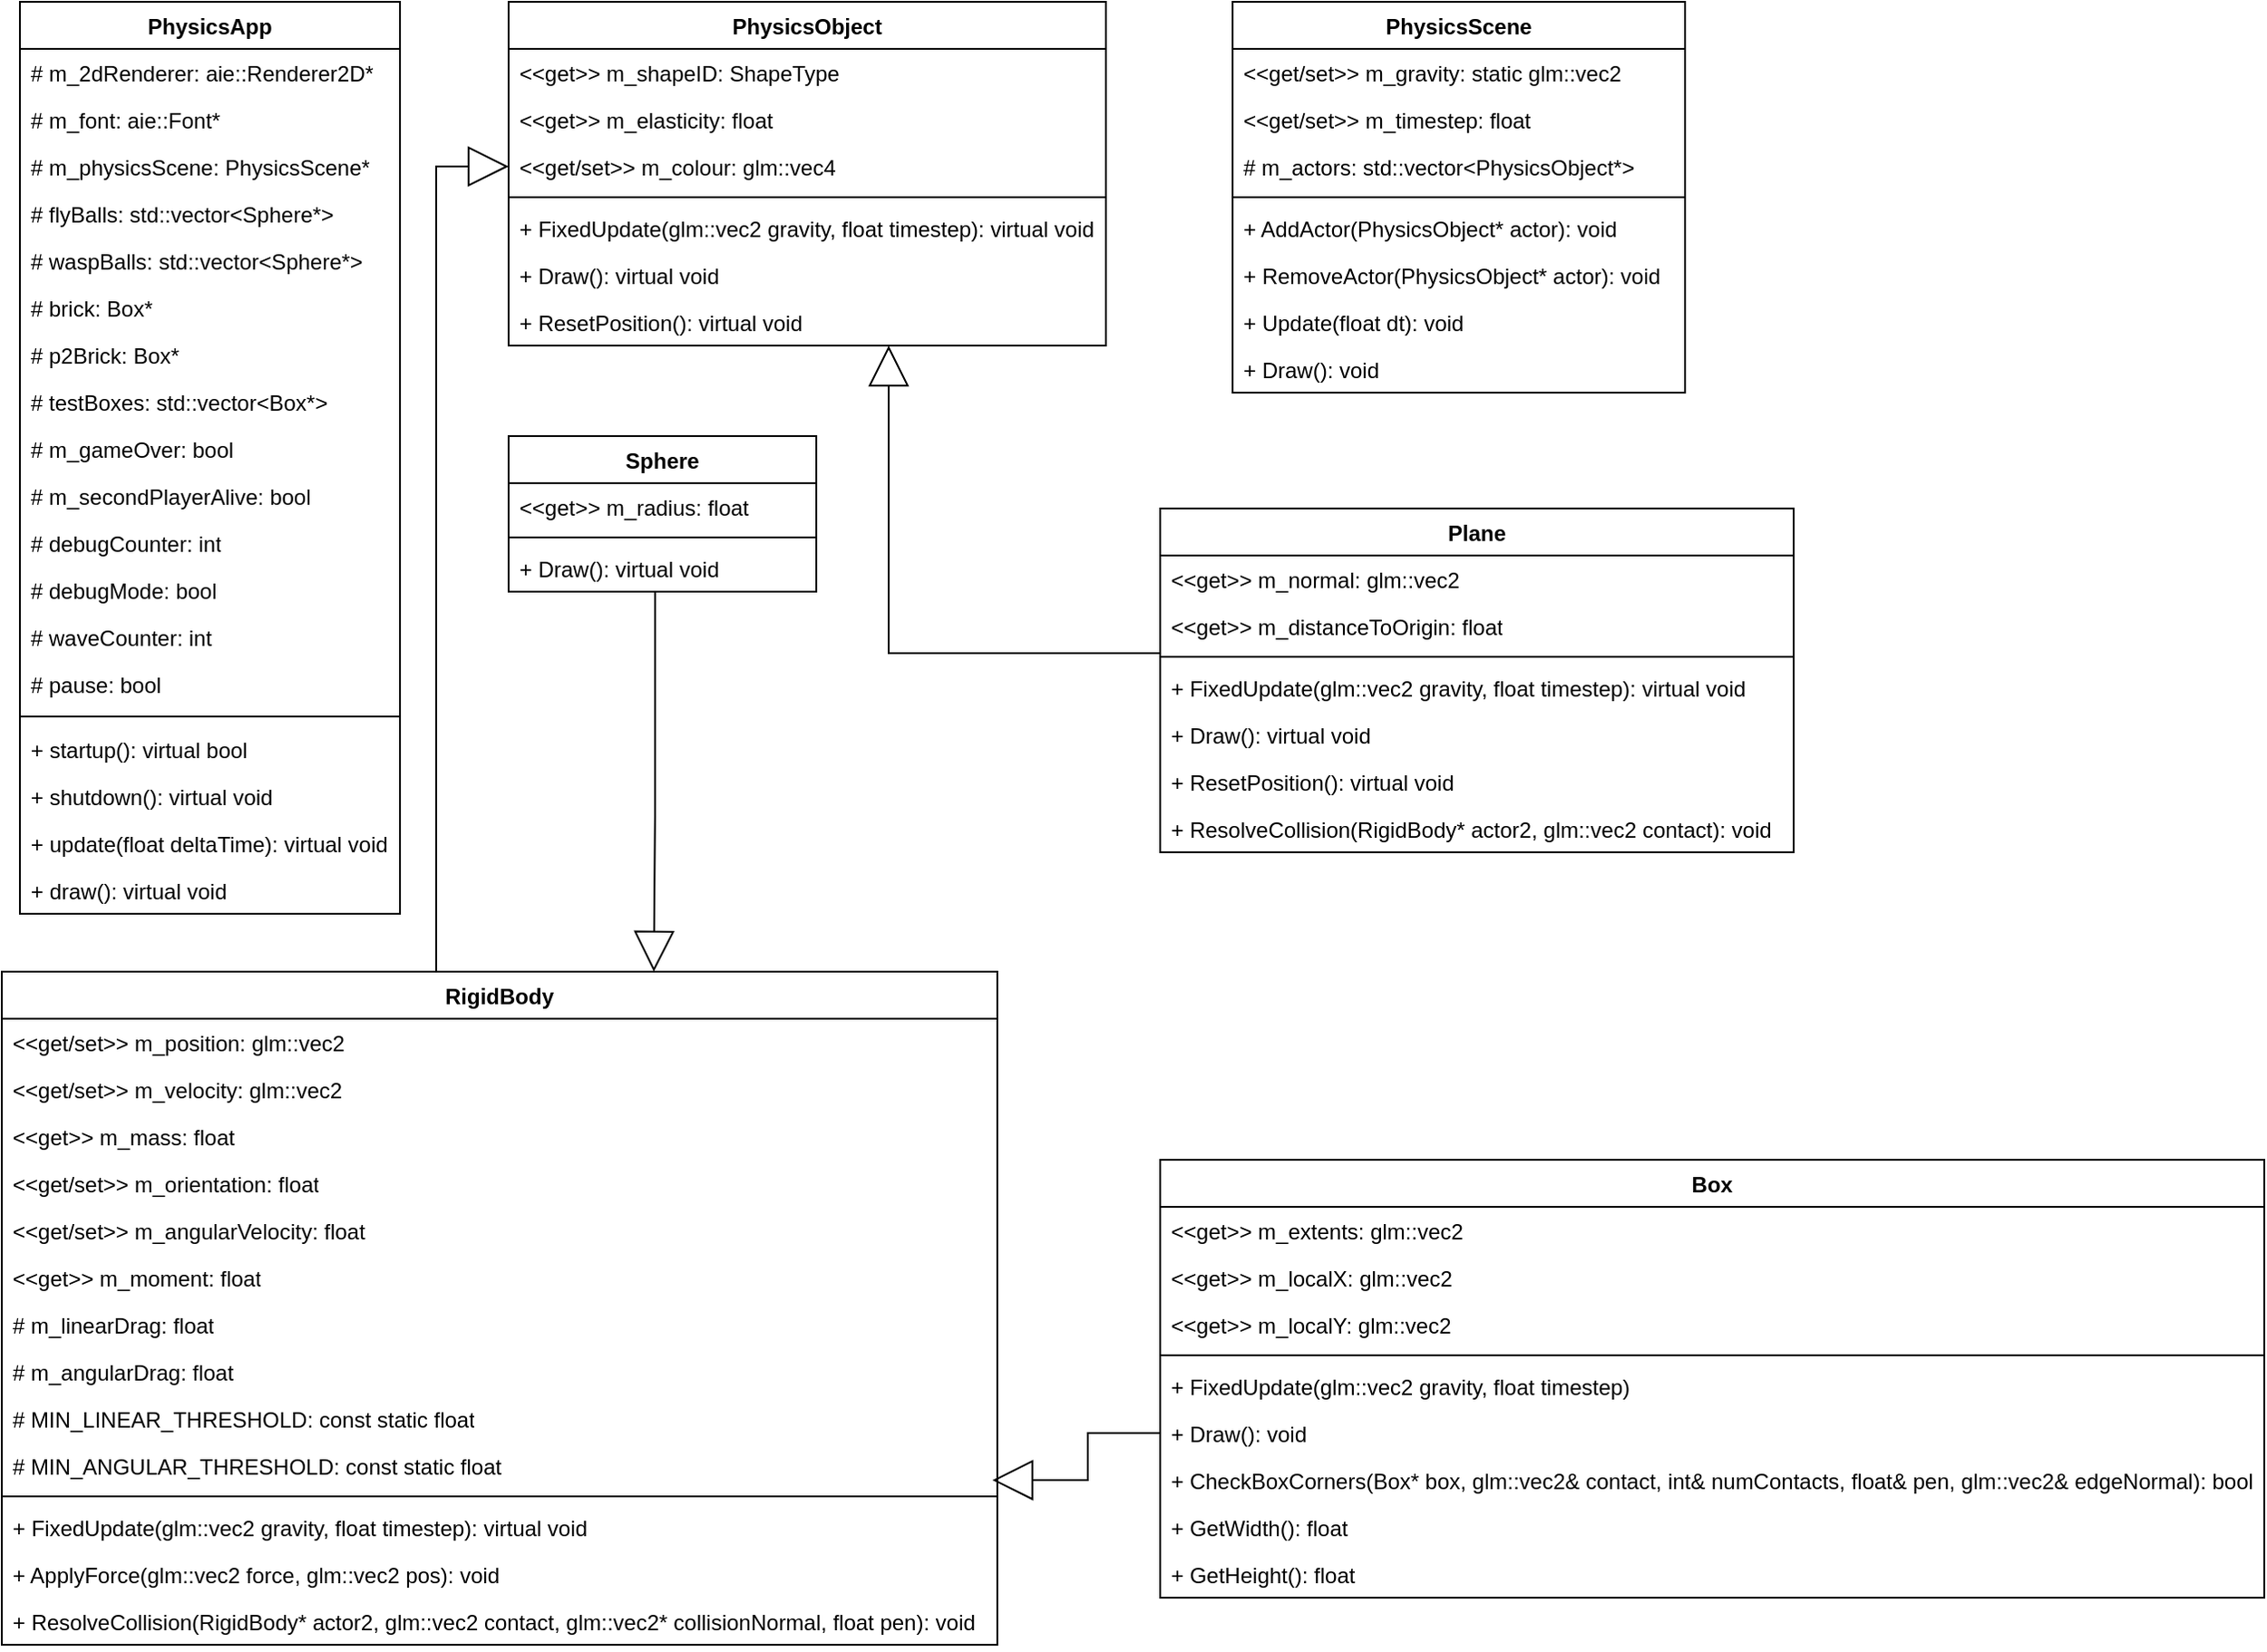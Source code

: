 <mxfile version="26.0.14">
  <diagram name="Page-1" id="wXo52lBOXI_3Bi-h2nfO">
    <mxGraphModel dx="1434" dy="780" grid="1" gridSize="10" guides="1" tooltips="1" connect="1" arrows="1" fold="1" page="1" pageScale="1" pageWidth="850" pageHeight="1100" math="0" shadow="0">
      <root>
        <mxCell id="0" />
        <mxCell id="1" parent="0" />
        <mxCell id="51-H1BaUCqU_3-FB2eF7-1" value="PhysicsApp" style="swimlane;fontStyle=1;align=center;verticalAlign=top;childLayout=stackLayout;horizontal=1;startSize=26;horizontalStack=0;resizeParent=1;resizeParentMax=0;resizeLast=0;collapsible=1;marginBottom=0;whiteSpace=wrap;html=1;" parent="1" vertex="1">
          <mxGeometry x="50" y="40" width="210" height="504" as="geometry" />
        </mxCell>
        <mxCell id="51-H1BaUCqU_3-FB2eF7-2" value="# m_2dRenderer: aie::Renderer2D*&lt;div&gt;&lt;br&gt;&lt;/div&gt;" style="text;strokeColor=none;fillColor=none;align=left;verticalAlign=top;spacingLeft=4;spacingRight=4;overflow=hidden;rotatable=0;points=[[0,0.5],[1,0.5]];portConstraint=eastwest;whiteSpace=wrap;html=1;" parent="51-H1BaUCqU_3-FB2eF7-1" vertex="1">
          <mxGeometry y="26" width="210" height="26" as="geometry" />
        </mxCell>
        <mxCell id="51-H1BaUCqU_3-FB2eF7-5" value="# m_font: aie::Font*" style="text;strokeColor=none;fillColor=none;align=left;verticalAlign=top;spacingLeft=4;spacingRight=4;overflow=hidden;rotatable=0;points=[[0,0.5],[1,0.5]];portConstraint=eastwest;whiteSpace=wrap;html=1;" parent="51-H1BaUCqU_3-FB2eF7-1" vertex="1">
          <mxGeometry y="52" width="210" height="26" as="geometry" />
        </mxCell>
        <mxCell id="51-H1BaUCqU_3-FB2eF7-6" value="# m_physicsScene: PhysicsScene*" style="text;strokeColor=none;fillColor=none;align=left;verticalAlign=top;spacingLeft=4;spacingRight=4;overflow=hidden;rotatable=0;points=[[0,0.5],[1,0.5]];portConstraint=eastwest;whiteSpace=wrap;html=1;" parent="51-H1BaUCqU_3-FB2eF7-1" vertex="1">
          <mxGeometry y="78" width="210" height="26" as="geometry" />
        </mxCell>
        <mxCell id="51-H1BaUCqU_3-FB2eF7-7" value="# flyBalls: std::vector&amp;lt;Sphere*&amp;gt;" style="text;strokeColor=none;fillColor=none;align=left;verticalAlign=top;spacingLeft=4;spacingRight=4;overflow=hidden;rotatable=0;points=[[0,0.5],[1,0.5]];portConstraint=eastwest;whiteSpace=wrap;html=1;" parent="51-H1BaUCqU_3-FB2eF7-1" vertex="1">
          <mxGeometry y="104" width="210" height="26" as="geometry" />
        </mxCell>
        <mxCell id="51-H1BaUCqU_3-FB2eF7-9" value="# waspBalls: std::vector&amp;lt;Sphere*&amp;gt;" style="text;strokeColor=none;fillColor=none;align=left;verticalAlign=top;spacingLeft=4;spacingRight=4;overflow=hidden;rotatable=0;points=[[0,0.5],[1,0.5]];portConstraint=eastwest;whiteSpace=wrap;html=1;" parent="51-H1BaUCqU_3-FB2eF7-1" vertex="1">
          <mxGeometry y="130" width="210" height="26" as="geometry" />
        </mxCell>
        <mxCell id="51-H1BaUCqU_3-FB2eF7-10" value="# brick: Box*" style="text;strokeColor=none;fillColor=none;align=left;verticalAlign=top;spacingLeft=4;spacingRight=4;overflow=hidden;rotatable=0;points=[[0,0.5],[1,0.5]];portConstraint=eastwest;whiteSpace=wrap;html=1;" parent="51-H1BaUCqU_3-FB2eF7-1" vertex="1">
          <mxGeometry y="156" width="210" height="26" as="geometry" />
        </mxCell>
        <mxCell id="ZmNFyfDXX2Pzir80ZX4i-1" value="# p2Brick: Box*" style="text;strokeColor=none;fillColor=none;align=left;verticalAlign=top;spacingLeft=4;spacingRight=4;overflow=hidden;rotatable=0;points=[[0,0.5],[1,0.5]];portConstraint=eastwest;whiteSpace=wrap;html=1;" parent="51-H1BaUCqU_3-FB2eF7-1" vertex="1">
          <mxGeometry y="182" width="210" height="26" as="geometry" />
        </mxCell>
        <mxCell id="51-H1BaUCqU_3-FB2eF7-11" value="# testBoxes: std::vector&amp;lt;Box*&amp;gt;" style="text;strokeColor=none;fillColor=none;align=left;verticalAlign=top;spacingLeft=4;spacingRight=4;overflow=hidden;rotatable=0;points=[[0,0.5],[1,0.5]];portConstraint=eastwest;whiteSpace=wrap;html=1;" parent="51-H1BaUCqU_3-FB2eF7-1" vertex="1">
          <mxGeometry y="208" width="210" height="26" as="geometry" />
        </mxCell>
        <mxCell id="ZmNFyfDXX2Pzir80ZX4i-3" value="# m_gameOver: bool" style="text;strokeColor=none;fillColor=none;align=left;verticalAlign=top;spacingLeft=4;spacingRight=4;overflow=hidden;rotatable=0;points=[[0,0.5],[1,0.5]];portConstraint=eastwest;whiteSpace=wrap;html=1;" parent="51-H1BaUCqU_3-FB2eF7-1" vertex="1">
          <mxGeometry y="234" width="210" height="26" as="geometry" />
        </mxCell>
        <mxCell id="ZmNFyfDXX2Pzir80ZX4i-4" value="# m_secondPlayerAlive: bool" style="text;strokeColor=none;fillColor=none;align=left;verticalAlign=top;spacingLeft=4;spacingRight=4;overflow=hidden;rotatable=0;points=[[0,0.5],[1,0.5]];portConstraint=eastwest;whiteSpace=wrap;html=1;" parent="51-H1BaUCqU_3-FB2eF7-1" vertex="1">
          <mxGeometry y="260" width="210" height="26" as="geometry" />
        </mxCell>
        <mxCell id="ZmNFyfDXX2Pzir80ZX4i-5" value="# debugCounter: int" style="text;strokeColor=none;fillColor=none;align=left;verticalAlign=top;spacingLeft=4;spacingRight=4;overflow=hidden;rotatable=0;points=[[0,0.5],[1,0.5]];portConstraint=eastwest;whiteSpace=wrap;html=1;" parent="51-H1BaUCqU_3-FB2eF7-1" vertex="1">
          <mxGeometry y="286" width="210" height="26" as="geometry" />
        </mxCell>
        <mxCell id="ZmNFyfDXX2Pzir80ZX4i-6" value="# debugMode: bool" style="text;strokeColor=none;fillColor=none;align=left;verticalAlign=top;spacingLeft=4;spacingRight=4;overflow=hidden;rotatable=0;points=[[0,0.5],[1,0.5]];portConstraint=eastwest;whiteSpace=wrap;html=1;" parent="51-H1BaUCqU_3-FB2eF7-1" vertex="1">
          <mxGeometry y="312" width="210" height="26" as="geometry" />
        </mxCell>
        <mxCell id="ZmNFyfDXX2Pzir80ZX4i-7" value="# waveCounter: int" style="text;strokeColor=none;fillColor=none;align=left;verticalAlign=top;spacingLeft=4;spacingRight=4;overflow=hidden;rotatable=0;points=[[0,0.5],[1,0.5]];portConstraint=eastwest;whiteSpace=wrap;html=1;" parent="51-H1BaUCqU_3-FB2eF7-1" vertex="1">
          <mxGeometry y="338" width="210" height="26" as="geometry" />
        </mxCell>
        <mxCell id="ZmNFyfDXX2Pzir80ZX4i-8" value="# pause: bool" style="text;strokeColor=none;fillColor=none;align=left;verticalAlign=top;spacingLeft=4;spacingRight=4;overflow=hidden;rotatable=0;points=[[0,0.5],[1,0.5]];portConstraint=eastwest;whiteSpace=wrap;html=1;" parent="51-H1BaUCqU_3-FB2eF7-1" vertex="1">
          <mxGeometry y="364" width="210" height="26" as="geometry" />
        </mxCell>
        <mxCell id="51-H1BaUCqU_3-FB2eF7-3" value="" style="line;strokeWidth=1;fillColor=none;align=left;verticalAlign=middle;spacingTop=-1;spacingLeft=3;spacingRight=3;rotatable=0;labelPosition=right;points=[];portConstraint=eastwest;strokeColor=inherit;" parent="51-H1BaUCqU_3-FB2eF7-1" vertex="1">
          <mxGeometry y="390" width="210" height="10" as="geometry" />
        </mxCell>
        <mxCell id="51-H1BaUCqU_3-FB2eF7-4" value="+ startup(): virtual bool" style="text;strokeColor=none;fillColor=none;align=left;verticalAlign=top;spacingLeft=4;spacingRight=4;overflow=hidden;rotatable=0;points=[[0,0.5],[1,0.5]];portConstraint=eastwest;whiteSpace=wrap;html=1;" parent="51-H1BaUCqU_3-FB2eF7-1" vertex="1">
          <mxGeometry y="400" width="210" height="26" as="geometry" />
        </mxCell>
        <mxCell id="51-H1BaUCqU_3-FB2eF7-13" value="+ shutdown(): virtual void" style="text;strokeColor=none;fillColor=none;align=left;verticalAlign=top;spacingLeft=4;spacingRight=4;overflow=hidden;rotatable=0;points=[[0,0.5],[1,0.5]];portConstraint=eastwest;whiteSpace=wrap;html=1;" parent="51-H1BaUCqU_3-FB2eF7-1" vertex="1">
          <mxGeometry y="426" width="210" height="26" as="geometry" />
        </mxCell>
        <mxCell id="51-H1BaUCqU_3-FB2eF7-14" value="+ update(float deltaTime): virtual void" style="text;strokeColor=none;fillColor=none;align=left;verticalAlign=top;spacingLeft=4;spacingRight=4;overflow=hidden;rotatable=0;points=[[0,0.5],[1,0.5]];portConstraint=eastwest;whiteSpace=wrap;html=1;" parent="51-H1BaUCqU_3-FB2eF7-1" vertex="1">
          <mxGeometry y="452" width="210" height="26" as="geometry" />
        </mxCell>
        <mxCell id="51-H1BaUCqU_3-FB2eF7-12" value="+ draw(): virtual void" style="text;strokeColor=none;fillColor=none;align=left;verticalAlign=top;spacingLeft=4;spacingRight=4;overflow=hidden;rotatable=0;points=[[0,0.5],[1,0.5]];portConstraint=eastwest;whiteSpace=wrap;html=1;" parent="51-H1BaUCqU_3-FB2eF7-1" vertex="1">
          <mxGeometry y="478" width="210" height="26" as="geometry" />
        </mxCell>
        <mxCell id="51-H1BaUCqU_3-FB2eF7-19" value="PhysicsObject" style="swimlane;fontStyle=1;align=center;verticalAlign=top;childLayout=stackLayout;horizontal=1;startSize=26;horizontalStack=0;resizeParent=1;resizeParentMax=0;resizeLast=0;collapsible=1;marginBottom=0;whiteSpace=wrap;html=1;" parent="1" vertex="1">
          <mxGeometry x="320" y="40" width="330" height="190" as="geometry" />
        </mxCell>
        <mxCell id="51-H1BaUCqU_3-FB2eF7-20" value="&amp;lt;&amp;lt;get&amp;gt;&amp;gt; m_shapeID: ShapeType" style="text;strokeColor=none;fillColor=none;align=left;verticalAlign=top;spacingLeft=4;spacingRight=4;overflow=hidden;rotatable=0;points=[[0,0.5],[1,0.5]];portConstraint=eastwest;whiteSpace=wrap;html=1;" parent="51-H1BaUCqU_3-FB2eF7-19" vertex="1">
          <mxGeometry y="26" width="330" height="26" as="geometry" />
        </mxCell>
        <mxCell id="51-H1BaUCqU_3-FB2eF7-23" value="&amp;lt;&amp;lt;get&amp;gt;&amp;gt; m_elasticity: float" style="text;strokeColor=none;fillColor=none;align=left;verticalAlign=top;spacingLeft=4;spacingRight=4;overflow=hidden;rotatable=0;points=[[0,0.5],[1,0.5]];portConstraint=eastwest;whiteSpace=wrap;html=1;" parent="51-H1BaUCqU_3-FB2eF7-19" vertex="1">
          <mxGeometry y="52" width="330" height="26" as="geometry" />
        </mxCell>
        <mxCell id="51-H1BaUCqU_3-FB2eF7-55" value="&amp;lt;&amp;lt;get/set&amp;gt;&amp;gt; m_colour: glm::vec4" style="text;strokeColor=none;fillColor=none;align=left;verticalAlign=top;spacingLeft=4;spacingRight=4;overflow=hidden;rotatable=0;points=[[0,0.5],[1,0.5]];portConstraint=eastwest;whiteSpace=wrap;html=1;" parent="51-H1BaUCqU_3-FB2eF7-19" vertex="1">
          <mxGeometry y="78" width="330" height="26" as="geometry" />
        </mxCell>
        <mxCell id="51-H1BaUCqU_3-FB2eF7-21" value="" style="line;strokeWidth=1;fillColor=none;align=left;verticalAlign=middle;spacingTop=-1;spacingLeft=3;spacingRight=3;rotatable=0;labelPosition=right;points=[];portConstraint=eastwest;strokeColor=inherit;" parent="51-H1BaUCqU_3-FB2eF7-19" vertex="1">
          <mxGeometry y="104" width="330" height="8" as="geometry" />
        </mxCell>
        <mxCell id="51-H1BaUCqU_3-FB2eF7-22" value="+ FixedUpdate(glm::vec2 gravity, float timestep): virtual void" style="text;strokeColor=none;fillColor=none;align=left;verticalAlign=top;spacingLeft=4;spacingRight=4;overflow=hidden;rotatable=0;points=[[0,0.5],[1,0.5]];portConstraint=eastwest;whiteSpace=wrap;html=1;" parent="51-H1BaUCqU_3-FB2eF7-19" vertex="1">
          <mxGeometry y="112" width="330" height="26" as="geometry" />
        </mxCell>
        <mxCell id="51-H1BaUCqU_3-FB2eF7-24" value="+ Draw(): virtual void" style="text;strokeColor=none;fillColor=none;align=left;verticalAlign=top;spacingLeft=4;spacingRight=4;overflow=hidden;rotatable=0;points=[[0,0.5],[1,0.5]];portConstraint=eastwest;whiteSpace=wrap;html=1;" parent="51-H1BaUCqU_3-FB2eF7-19" vertex="1">
          <mxGeometry y="138" width="330" height="26" as="geometry" />
        </mxCell>
        <mxCell id="51-H1BaUCqU_3-FB2eF7-25" value="+ ResetPosition(): virtual void" style="text;strokeColor=none;fillColor=none;align=left;verticalAlign=top;spacingLeft=4;spacingRight=4;overflow=hidden;rotatable=0;points=[[0,0.5],[1,0.5]];portConstraint=eastwest;whiteSpace=wrap;html=1;" parent="51-H1BaUCqU_3-FB2eF7-19" vertex="1">
          <mxGeometry y="164" width="330" height="26" as="geometry" />
        </mxCell>
        <mxCell id="51-H1BaUCqU_3-FB2eF7-26" value="PhysicsScene" style="swimlane;fontStyle=1;align=center;verticalAlign=top;childLayout=stackLayout;horizontal=1;startSize=26;horizontalStack=0;resizeParent=1;resizeParentMax=0;resizeLast=0;collapsible=1;marginBottom=0;whiteSpace=wrap;html=1;" parent="1" vertex="1">
          <mxGeometry x="720" y="40" width="250" height="216" as="geometry" />
        </mxCell>
        <mxCell id="51-H1BaUCqU_3-FB2eF7-27" value="&amp;lt;&amp;lt;get/set&amp;gt;&amp;gt; m_gravity: static glm::vec2" style="text;strokeColor=none;fillColor=none;align=left;verticalAlign=top;spacingLeft=4;spacingRight=4;overflow=hidden;rotatable=0;points=[[0,0.5],[1,0.5]];portConstraint=eastwest;whiteSpace=wrap;html=1;" parent="51-H1BaUCqU_3-FB2eF7-26" vertex="1">
          <mxGeometry y="26" width="250" height="26" as="geometry" />
        </mxCell>
        <mxCell id="51-H1BaUCqU_3-FB2eF7-30" value="&amp;lt;&amp;lt;get/set&amp;gt;&amp;gt; m_timestep: float" style="text;strokeColor=none;fillColor=none;align=left;verticalAlign=top;spacingLeft=4;spacingRight=4;overflow=hidden;rotatable=0;points=[[0,0.5],[1,0.5]];portConstraint=eastwest;whiteSpace=wrap;html=1;" parent="51-H1BaUCqU_3-FB2eF7-26" vertex="1">
          <mxGeometry y="52" width="250" height="26" as="geometry" />
        </mxCell>
        <mxCell id="51-H1BaUCqU_3-FB2eF7-31" value="# m_actors: std::vector&amp;lt;PhysicsObject*&amp;gt;" style="text;strokeColor=none;fillColor=none;align=left;verticalAlign=top;spacingLeft=4;spacingRight=4;overflow=hidden;rotatable=0;points=[[0,0.5],[1,0.5]];portConstraint=eastwest;whiteSpace=wrap;html=1;" parent="51-H1BaUCqU_3-FB2eF7-26" vertex="1">
          <mxGeometry y="78" width="250" height="26" as="geometry" />
        </mxCell>
        <mxCell id="51-H1BaUCqU_3-FB2eF7-28" value="" style="line;strokeWidth=1;fillColor=none;align=left;verticalAlign=middle;spacingTop=-1;spacingLeft=3;spacingRight=3;rotatable=0;labelPosition=right;points=[];portConstraint=eastwest;strokeColor=inherit;" parent="51-H1BaUCqU_3-FB2eF7-26" vertex="1">
          <mxGeometry y="104" width="250" height="8" as="geometry" />
        </mxCell>
        <mxCell id="51-H1BaUCqU_3-FB2eF7-29" value="+ AddActor(PhysicsObject* actor): void" style="text;strokeColor=none;fillColor=none;align=left;verticalAlign=top;spacingLeft=4;spacingRight=4;overflow=hidden;rotatable=0;points=[[0,0.5],[1,0.5]];portConstraint=eastwest;whiteSpace=wrap;html=1;" parent="51-H1BaUCqU_3-FB2eF7-26" vertex="1">
          <mxGeometry y="112" width="250" height="26" as="geometry" />
        </mxCell>
        <mxCell id="51-H1BaUCqU_3-FB2eF7-32" value="+ RemoveActor(PhysicsObject* actor): void" style="text;strokeColor=none;fillColor=none;align=left;verticalAlign=top;spacingLeft=4;spacingRight=4;overflow=hidden;rotatable=0;points=[[0,0.5],[1,0.5]];portConstraint=eastwest;whiteSpace=wrap;html=1;" parent="51-H1BaUCqU_3-FB2eF7-26" vertex="1">
          <mxGeometry y="138" width="250" height="26" as="geometry" />
        </mxCell>
        <mxCell id="51-H1BaUCqU_3-FB2eF7-33" value="+ Update(float dt): void" style="text;strokeColor=none;fillColor=none;align=left;verticalAlign=top;spacingLeft=4;spacingRight=4;overflow=hidden;rotatable=0;points=[[0,0.5],[1,0.5]];portConstraint=eastwest;whiteSpace=wrap;html=1;" parent="51-H1BaUCqU_3-FB2eF7-26" vertex="1">
          <mxGeometry y="164" width="250" height="26" as="geometry" />
        </mxCell>
        <mxCell id="51-H1BaUCqU_3-FB2eF7-34" value="+ Draw(): void" style="text;strokeColor=none;fillColor=none;align=left;verticalAlign=top;spacingLeft=4;spacingRight=4;overflow=hidden;rotatable=0;points=[[0,0.5],[1,0.5]];portConstraint=eastwest;whiteSpace=wrap;html=1;" parent="51-H1BaUCqU_3-FB2eF7-26" vertex="1">
          <mxGeometry y="190" width="250" height="26" as="geometry" />
        </mxCell>
        <mxCell id="Owaje1IelQXX3cJqMaoT-1" style="edgeStyle=orthogonalEdgeStyle;rounded=0;orthogonalLoop=1;jettySize=auto;html=1;exitX=0.5;exitY=0;exitDx=0;exitDy=0;entryX=0;entryY=0.5;entryDx=0;entryDy=0;endArrow=block;endFill=0;endSize=20;" parent="1" source="51-H1BaUCqU_3-FB2eF7-36" target="51-H1BaUCqU_3-FB2eF7-55" edge="1">
          <mxGeometry relative="1" as="geometry">
            <Array as="points">
              <mxPoint x="280" y="576" />
              <mxPoint x="280" y="131" />
            </Array>
          </mxGeometry>
        </mxCell>
        <mxCell id="51-H1BaUCqU_3-FB2eF7-36" value="RigidBody" style="swimlane;fontStyle=1;align=center;verticalAlign=top;childLayout=stackLayout;horizontal=1;startSize=26;horizontalStack=0;resizeParent=1;resizeParentMax=0;resizeLast=0;collapsible=1;marginBottom=0;whiteSpace=wrap;html=1;" parent="1" vertex="1">
          <mxGeometry x="40" y="576" width="550" height="372" as="geometry" />
        </mxCell>
        <mxCell id="51-H1BaUCqU_3-FB2eF7-37" value="&amp;lt;&amp;lt;get/set&amp;gt;&amp;gt; m_position: glm::vec2" style="text;strokeColor=none;fillColor=none;align=left;verticalAlign=top;spacingLeft=4;spacingRight=4;overflow=hidden;rotatable=0;points=[[0,0.5],[1,0.5]];portConstraint=eastwest;whiteSpace=wrap;html=1;" parent="51-H1BaUCqU_3-FB2eF7-36" vertex="1">
          <mxGeometry y="26" width="550" height="26" as="geometry" />
        </mxCell>
        <mxCell id="51-H1BaUCqU_3-FB2eF7-40" value="&amp;lt;&amp;lt;get/set&amp;gt;&amp;gt; m_velocity: glm::vec2" style="text;strokeColor=none;fillColor=none;align=left;verticalAlign=top;spacingLeft=4;spacingRight=4;overflow=hidden;rotatable=0;points=[[0,0.5],[1,0.5]];portConstraint=eastwest;whiteSpace=wrap;html=1;" parent="51-H1BaUCqU_3-FB2eF7-36" vertex="1">
          <mxGeometry y="52" width="550" height="26" as="geometry" />
        </mxCell>
        <mxCell id="51-H1BaUCqU_3-FB2eF7-41" value="&amp;lt;&amp;lt;get&amp;gt;&amp;gt; m_mass: float" style="text;strokeColor=none;fillColor=none;align=left;verticalAlign=top;spacingLeft=4;spacingRight=4;overflow=hidden;rotatable=0;points=[[0,0.5],[1,0.5]];portConstraint=eastwest;whiteSpace=wrap;html=1;" parent="51-H1BaUCqU_3-FB2eF7-36" vertex="1">
          <mxGeometry y="78" width="550" height="26" as="geometry" />
        </mxCell>
        <mxCell id="51-H1BaUCqU_3-FB2eF7-42" value="&amp;lt;&amp;lt;get/set&amp;gt;&amp;gt; m_orientation: float" style="text;strokeColor=none;fillColor=none;align=left;verticalAlign=top;spacingLeft=4;spacingRight=4;overflow=hidden;rotatable=0;points=[[0,0.5],[1,0.5]];portConstraint=eastwest;whiteSpace=wrap;html=1;" parent="51-H1BaUCqU_3-FB2eF7-36" vertex="1">
          <mxGeometry y="104" width="550" height="26" as="geometry" />
        </mxCell>
        <mxCell id="51-H1BaUCqU_3-FB2eF7-44" value="&amp;lt;&amp;lt;get/set&amp;gt;&amp;gt; m_angularVelocity: float" style="text;strokeColor=none;fillColor=none;align=left;verticalAlign=top;spacingLeft=4;spacingRight=4;overflow=hidden;rotatable=0;points=[[0,0.5],[1,0.5]];portConstraint=eastwest;whiteSpace=wrap;html=1;" parent="51-H1BaUCqU_3-FB2eF7-36" vertex="1">
          <mxGeometry y="130" width="550" height="26" as="geometry" />
        </mxCell>
        <mxCell id="51-H1BaUCqU_3-FB2eF7-43" value="&amp;lt;&amp;lt;get&amp;gt;&amp;gt; m_moment: float" style="text;strokeColor=none;fillColor=none;align=left;verticalAlign=top;spacingLeft=4;spacingRight=4;overflow=hidden;rotatable=0;points=[[0,0.5],[1,0.5]];portConstraint=eastwest;whiteSpace=wrap;html=1;" parent="51-H1BaUCqU_3-FB2eF7-36" vertex="1">
          <mxGeometry y="156" width="550" height="26" as="geometry" />
        </mxCell>
        <mxCell id="51-H1BaUCqU_3-FB2eF7-45" value="# m_linearDrag: float" style="text;strokeColor=none;fillColor=none;align=left;verticalAlign=top;spacingLeft=4;spacingRight=4;overflow=hidden;rotatable=0;points=[[0,0.5],[1,0.5]];portConstraint=eastwest;whiteSpace=wrap;html=1;" parent="51-H1BaUCqU_3-FB2eF7-36" vertex="1">
          <mxGeometry y="182" width="550" height="26" as="geometry" />
        </mxCell>
        <mxCell id="51-H1BaUCqU_3-FB2eF7-46" value="# m_angularDrag: float" style="text;strokeColor=none;fillColor=none;align=left;verticalAlign=top;spacingLeft=4;spacingRight=4;overflow=hidden;rotatable=0;points=[[0,0.5],[1,0.5]];portConstraint=eastwest;whiteSpace=wrap;html=1;" parent="51-H1BaUCqU_3-FB2eF7-36" vertex="1">
          <mxGeometry y="208" width="550" height="26" as="geometry" />
        </mxCell>
        <mxCell id="51-H1BaUCqU_3-FB2eF7-47" value="# MIN_LINEAR_THRESHOLD: const static float" style="text;strokeColor=none;fillColor=none;align=left;verticalAlign=top;spacingLeft=4;spacingRight=4;overflow=hidden;rotatable=0;points=[[0,0.5],[1,0.5]];portConstraint=eastwest;whiteSpace=wrap;html=1;" parent="51-H1BaUCqU_3-FB2eF7-36" vertex="1">
          <mxGeometry y="234" width="550" height="26" as="geometry" />
        </mxCell>
        <mxCell id="51-H1BaUCqU_3-FB2eF7-48" value="# MIN_ANGULAR_THRESHOLD: const static float" style="text;strokeColor=none;fillColor=none;align=left;verticalAlign=top;spacingLeft=4;spacingRight=4;overflow=hidden;rotatable=0;points=[[0,0.5],[1,0.5]];portConstraint=eastwest;whiteSpace=wrap;html=1;" parent="51-H1BaUCqU_3-FB2eF7-36" vertex="1">
          <mxGeometry y="260" width="550" height="26" as="geometry" />
        </mxCell>
        <mxCell id="51-H1BaUCqU_3-FB2eF7-38" value="" style="line;strokeWidth=1;fillColor=none;align=left;verticalAlign=middle;spacingTop=-1;spacingLeft=3;spacingRight=3;rotatable=0;labelPosition=right;points=[];portConstraint=eastwest;strokeColor=inherit;" parent="51-H1BaUCqU_3-FB2eF7-36" vertex="1">
          <mxGeometry y="286" width="550" height="8" as="geometry" />
        </mxCell>
        <mxCell id="51-H1BaUCqU_3-FB2eF7-39" value="+ FixedUpdate(glm::vec2 gravity, float timestep): virtual void" style="text;strokeColor=none;fillColor=none;align=left;verticalAlign=top;spacingLeft=4;spacingRight=4;overflow=hidden;rotatable=0;points=[[0,0.5],[1,0.5]];portConstraint=eastwest;whiteSpace=wrap;html=1;" parent="51-H1BaUCqU_3-FB2eF7-36" vertex="1">
          <mxGeometry y="294" width="550" height="26" as="geometry" />
        </mxCell>
        <mxCell id="51-H1BaUCqU_3-FB2eF7-49" value="+ ApplyForce(glm::vec2 force, glm::vec2 pos): void" style="text;strokeColor=none;fillColor=none;align=left;verticalAlign=top;spacingLeft=4;spacingRight=4;overflow=hidden;rotatable=0;points=[[0,0.5],[1,0.5]];portConstraint=eastwest;whiteSpace=wrap;html=1;" parent="51-H1BaUCqU_3-FB2eF7-36" vertex="1">
          <mxGeometry y="320" width="550" height="26" as="geometry" />
        </mxCell>
        <mxCell id="51-H1BaUCqU_3-FB2eF7-50" value="+ ResolveCollision(RigidBody* actor2, glm::vec2 contact, glm::vec2* collisionNormal, float pen): void" style="text;strokeColor=none;fillColor=none;align=left;verticalAlign=top;spacingLeft=4;spacingRight=4;overflow=hidden;rotatable=0;points=[[0,0.5],[1,0.5]];portConstraint=eastwest;whiteSpace=wrap;html=1;" parent="51-H1BaUCqU_3-FB2eF7-36" vertex="1">
          <mxGeometry y="346" width="550" height="26" as="geometry" />
        </mxCell>
        <mxCell id="51-H1BaUCqU_3-FB2eF7-51" value="Sphere" style="swimlane;fontStyle=1;align=center;verticalAlign=top;childLayout=stackLayout;horizontal=1;startSize=26;horizontalStack=0;resizeParent=1;resizeParentMax=0;resizeLast=0;collapsible=1;marginBottom=0;whiteSpace=wrap;html=1;" parent="1" vertex="1">
          <mxGeometry x="320" y="280" width="170" height="86" as="geometry" />
        </mxCell>
        <mxCell id="51-H1BaUCqU_3-FB2eF7-52" value="&amp;lt;&amp;lt;get&amp;gt;&amp;gt; m_radius: float" style="text;strokeColor=none;fillColor=none;align=left;verticalAlign=top;spacingLeft=4;spacingRight=4;overflow=hidden;rotatable=0;points=[[0,0.5],[1,0.5]];portConstraint=eastwest;whiteSpace=wrap;html=1;" parent="51-H1BaUCqU_3-FB2eF7-51" vertex="1">
          <mxGeometry y="26" width="170" height="26" as="geometry" />
        </mxCell>
        <mxCell id="51-H1BaUCqU_3-FB2eF7-53" value="" style="line;strokeWidth=1;fillColor=none;align=left;verticalAlign=middle;spacingTop=-1;spacingLeft=3;spacingRight=3;rotatable=0;labelPosition=right;points=[];portConstraint=eastwest;strokeColor=inherit;" parent="51-H1BaUCqU_3-FB2eF7-51" vertex="1">
          <mxGeometry y="52" width="170" height="8" as="geometry" />
        </mxCell>
        <mxCell id="51-H1BaUCqU_3-FB2eF7-54" value="+ Draw(): virtual void" style="text;strokeColor=none;fillColor=none;align=left;verticalAlign=top;spacingLeft=4;spacingRight=4;overflow=hidden;rotatable=0;points=[[0,0.5],[1,0.5]];portConstraint=eastwest;whiteSpace=wrap;html=1;" parent="51-H1BaUCqU_3-FB2eF7-51" vertex="1">
          <mxGeometry y="60" width="170" height="26" as="geometry" />
        </mxCell>
        <mxCell id="G3ebjoVx0UiYCA5aOwcK-1" style="edgeStyle=orthogonalEdgeStyle;rounded=0;orthogonalLoop=1;jettySize=auto;html=1;exitX=0.25;exitY=0;exitDx=0;exitDy=0;endArrow=block;endFill=0;startSize=6;endSize=20;" edge="1" parent="1">
          <mxGeometry relative="1" as="geometry">
            <mxPoint x="812.5" y="320" as="sourcePoint" />
            <mxPoint x="530" y="230" as="targetPoint" />
            <Array as="points">
              <mxPoint x="680" y="320" />
              <mxPoint x="680" y="400" />
              <mxPoint x="530" y="400" />
            </Array>
          </mxGeometry>
        </mxCell>
        <mxCell id="51-H1BaUCqU_3-FB2eF7-56" value="Plane" style="swimlane;fontStyle=1;align=center;verticalAlign=top;childLayout=stackLayout;horizontal=1;startSize=26;horizontalStack=0;resizeParent=1;resizeParentMax=0;resizeLast=0;collapsible=1;marginBottom=0;whiteSpace=wrap;html=1;" parent="1" vertex="1">
          <mxGeometry x="680" y="320" width="350" height="190" as="geometry" />
        </mxCell>
        <mxCell id="51-H1BaUCqU_3-FB2eF7-57" value="&amp;lt;&amp;lt;get&amp;gt;&amp;gt; m_normal: glm::vec2" style="text;strokeColor=none;fillColor=none;align=left;verticalAlign=top;spacingLeft=4;spacingRight=4;overflow=hidden;rotatable=0;points=[[0,0.5],[1,0.5]];portConstraint=eastwest;whiteSpace=wrap;html=1;" parent="51-H1BaUCqU_3-FB2eF7-56" vertex="1">
          <mxGeometry y="26" width="350" height="26" as="geometry" />
        </mxCell>
        <mxCell id="51-H1BaUCqU_3-FB2eF7-60" value="&amp;lt;&amp;lt;get&amp;gt;&amp;gt; m_distanceToOrigin: float" style="text;strokeColor=none;fillColor=none;align=left;verticalAlign=top;spacingLeft=4;spacingRight=4;overflow=hidden;rotatable=0;points=[[0,0.5],[1,0.5]];portConstraint=eastwest;whiteSpace=wrap;html=1;" parent="51-H1BaUCqU_3-FB2eF7-56" vertex="1">
          <mxGeometry y="52" width="350" height="26" as="geometry" />
        </mxCell>
        <mxCell id="51-H1BaUCqU_3-FB2eF7-58" value="" style="line;strokeWidth=1;fillColor=none;align=left;verticalAlign=middle;spacingTop=-1;spacingLeft=3;spacingRight=3;rotatable=0;labelPosition=right;points=[];portConstraint=eastwest;strokeColor=inherit;" parent="51-H1BaUCqU_3-FB2eF7-56" vertex="1">
          <mxGeometry y="78" width="350" height="8" as="geometry" />
        </mxCell>
        <mxCell id="51-H1BaUCqU_3-FB2eF7-59" value="+ FixedUpdate(glm::vec2 gravity, float timestep): virtual void" style="text;strokeColor=none;fillColor=none;align=left;verticalAlign=top;spacingLeft=4;spacingRight=4;overflow=hidden;rotatable=0;points=[[0,0.5],[1,0.5]];portConstraint=eastwest;whiteSpace=wrap;html=1;" parent="51-H1BaUCqU_3-FB2eF7-56" vertex="1">
          <mxGeometry y="86" width="350" height="26" as="geometry" />
        </mxCell>
        <mxCell id="51-H1BaUCqU_3-FB2eF7-62" value="+ Draw(): virtual void" style="text;strokeColor=none;fillColor=none;align=left;verticalAlign=top;spacingLeft=4;spacingRight=4;overflow=hidden;rotatable=0;points=[[0,0.5],[1,0.5]];portConstraint=eastwest;whiteSpace=wrap;html=1;" parent="51-H1BaUCqU_3-FB2eF7-56" vertex="1">
          <mxGeometry y="112" width="350" height="26" as="geometry" />
        </mxCell>
        <mxCell id="51-H1BaUCqU_3-FB2eF7-63" value="+ ResetPosition(): virtual void" style="text;strokeColor=none;fillColor=none;align=left;verticalAlign=top;spacingLeft=4;spacingRight=4;overflow=hidden;rotatable=0;points=[[0,0.5],[1,0.5]];portConstraint=eastwest;whiteSpace=wrap;html=1;" parent="51-H1BaUCqU_3-FB2eF7-56" vertex="1">
          <mxGeometry y="138" width="350" height="26" as="geometry" />
        </mxCell>
        <mxCell id="51-H1BaUCqU_3-FB2eF7-64" value="+ ResolveCollision(RigidBody* actor2, glm::vec2 contact): void" style="text;strokeColor=none;fillColor=none;align=left;verticalAlign=top;spacingLeft=4;spacingRight=4;overflow=hidden;rotatable=0;points=[[0,0.5],[1,0.5]];portConstraint=eastwest;whiteSpace=wrap;html=1;" parent="51-H1BaUCqU_3-FB2eF7-56" vertex="1">
          <mxGeometry y="164" width="350" height="26" as="geometry" />
        </mxCell>
        <mxCell id="51-H1BaUCqU_3-FB2eF7-79" value="" style="edgeStyle=orthogonalEdgeStyle;rounded=0;orthogonalLoop=1;jettySize=auto;html=1;endArrow=block;endFill=0;endSize=20;entryX=0.995;entryY=0.808;entryDx=0;entryDy=0;entryPerimeter=0;exitX=0;exitY=0.5;exitDx=0;exitDy=0;" parent="1" source="51-H1BaUCqU_3-FB2eF7-73" target="51-H1BaUCqU_3-FB2eF7-48" edge="1">
          <mxGeometry relative="1" as="geometry">
            <mxPoint x="690" y="800" as="sourcePoint" />
            <mxPoint x="600" y="839" as="targetPoint" />
          </mxGeometry>
        </mxCell>
        <mxCell id="51-H1BaUCqU_3-FB2eF7-65" value="Box" style="swimlane;fontStyle=1;align=center;verticalAlign=top;childLayout=stackLayout;horizontal=1;startSize=26;horizontalStack=0;resizeParent=1;resizeParentMax=0;resizeLast=0;collapsible=1;marginBottom=0;whiteSpace=wrap;html=1;" parent="1" vertex="1">
          <mxGeometry x="680" y="680" width="610" height="242" as="geometry" />
        </mxCell>
        <mxCell id="51-H1BaUCqU_3-FB2eF7-66" value="&amp;lt;&amp;lt;get&amp;gt;&amp;gt; m_extents: glm::vec2" style="text;strokeColor=none;fillColor=none;align=left;verticalAlign=top;spacingLeft=4;spacingRight=4;overflow=hidden;rotatable=0;points=[[0,0.5],[1,0.5]];portConstraint=eastwest;whiteSpace=wrap;html=1;" parent="51-H1BaUCqU_3-FB2eF7-65" vertex="1">
          <mxGeometry y="26" width="610" height="26" as="geometry" />
        </mxCell>
        <mxCell id="51-H1BaUCqU_3-FB2eF7-70" value="&amp;lt;&amp;lt;get&amp;gt;&amp;gt;&amp;nbsp;m_localX: glm::vec2" style="text;strokeColor=none;fillColor=none;align=left;verticalAlign=top;spacingLeft=4;spacingRight=4;overflow=hidden;rotatable=0;points=[[0,0.5],[1,0.5]];portConstraint=eastwest;whiteSpace=wrap;html=1;" parent="51-H1BaUCqU_3-FB2eF7-65" vertex="1">
          <mxGeometry y="52" width="610" height="26" as="geometry" />
        </mxCell>
        <mxCell id="51-H1BaUCqU_3-FB2eF7-72" value="&amp;lt;&amp;lt;get&amp;gt;&amp;gt;&amp;nbsp;m_localY: glm::vec2" style="text;strokeColor=none;fillColor=none;align=left;verticalAlign=top;spacingLeft=4;spacingRight=4;overflow=hidden;rotatable=0;points=[[0,0.5],[1,0.5]];portConstraint=eastwest;whiteSpace=wrap;html=1;" parent="51-H1BaUCqU_3-FB2eF7-65" vertex="1">
          <mxGeometry y="78" width="610" height="26" as="geometry" />
        </mxCell>
        <mxCell id="51-H1BaUCqU_3-FB2eF7-67" value="" style="line;strokeWidth=1;fillColor=none;align=left;verticalAlign=middle;spacingTop=-1;spacingLeft=3;spacingRight=3;rotatable=0;labelPosition=right;points=[];portConstraint=eastwest;strokeColor=inherit;" parent="51-H1BaUCqU_3-FB2eF7-65" vertex="1">
          <mxGeometry y="104" width="610" height="8" as="geometry" />
        </mxCell>
        <mxCell id="51-H1BaUCqU_3-FB2eF7-68" value="+ FixedUpdate(glm::vec2 gravity, float timestep)" style="text;strokeColor=none;fillColor=none;align=left;verticalAlign=top;spacingLeft=4;spacingRight=4;overflow=hidden;rotatable=0;points=[[0,0.5],[1,0.5]];portConstraint=eastwest;whiteSpace=wrap;html=1;" parent="51-H1BaUCqU_3-FB2eF7-65" vertex="1">
          <mxGeometry y="112" width="610" height="26" as="geometry" />
        </mxCell>
        <mxCell id="51-H1BaUCqU_3-FB2eF7-73" value="+ Draw(): void" style="text;strokeColor=none;fillColor=none;align=left;verticalAlign=top;spacingLeft=4;spacingRight=4;overflow=hidden;rotatable=0;points=[[0,0.5],[1,0.5]];portConstraint=eastwest;whiteSpace=wrap;html=1;" parent="51-H1BaUCqU_3-FB2eF7-65" vertex="1">
          <mxGeometry y="138" width="610" height="26" as="geometry" />
        </mxCell>
        <mxCell id="51-H1BaUCqU_3-FB2eF7-74" value="+ CheckBoxCorners(Box* box, glm::vec2&amp;amp; contact, int&amp;amp; numContacts, float&amp;amp; pen, glm::vec2&amp;amp; edgeNormal): bool" style="text;strokeColor=none;fillColor=none;align=left;verticalAlign=top;spacingLeft=4;spacingRight=4;overflow=hidden;rotatable=0;points=[[0,0.5],[1,0.5]];portConstraint=eastwest;whiteSpace=wrap;html=1;" parent="51-H1BaUCqU_3-FB2eF7-65" vertex="1">
          <mxGeometry y="164" width="610" height="26" as="geometry" />
        </mxCell>
        <mxCell id="51-H1BaUCqU_3-FB2eF7-75" value="+ GetWidth(): float" style="text;strokeColor=none;fillColor=none;align=left;verticalAlign=top;spacingLeft=4;spacingRight=4;overflow=hidden;rotatable=0;points=[[0,0.5],[1,0.5]];portConstraint=eastwest;whiteSpace=wrap;html=1;" parent="51-H1BaUCqU_3-FB2eF7-65" vertex="1">
          <mxGeometry y="190" width="610" height="26" as="geometry" />
        </mxCell>
        <mxCell id="51-H1BaUCqU_3-FB2eF7-76" value="+ GetHeight(): float" style="text;strokeColor=none;fillColor=none;align=left;verticalAlign=top;spacingLeft=4;spacingRight=4;overflow=hidden;rotatable=0;points=[[0,0.5],[1,0.5]];portConstraint=eastwest;whiteSpace=wrap;html=1;" parent="51-H1BaUCqU_3-FB2eF7-65" vertex="1">
          <mxGeometry y="216" width="610" height="26" as="geometry" />
        </mxCell>
        <mxCell id="51-H1BaUCqU_3-FB2eF7-77" style="edgeStyle=orthogonalEdgeStyle;rounded=0;orthogonalLoop=1;jettySize=auto;html=1;exitX=0.476;exitY=1;exitDx=0;exitDy=0;entryX=0.655;entryY=0;entryDx=0;entryDy=0;endArrow=block;endFill=0;strokeWidth=1;endSize=20;entryPerimeter=0;exitPerimeter=0;" parent="1" source="51-H1BaUCqU_3-FB2eF7-54" target="51-H1BaUCqU_3-FB2eF7-36" edge="1">
          <mxGeometry relative="1" as="geometry">
            <mxPoint x="400" y="392" as="sourcePoint" />
            <mxPoint x="670" y="632" as="targetPoint" />
            <Array as="points">
              <mxPoint x="401" y="490" />
            </Array>
          </mxGeometry>
        </mxCell>
      </root>
    </mxGraphModel>
  </diagram>
</mxfile>
